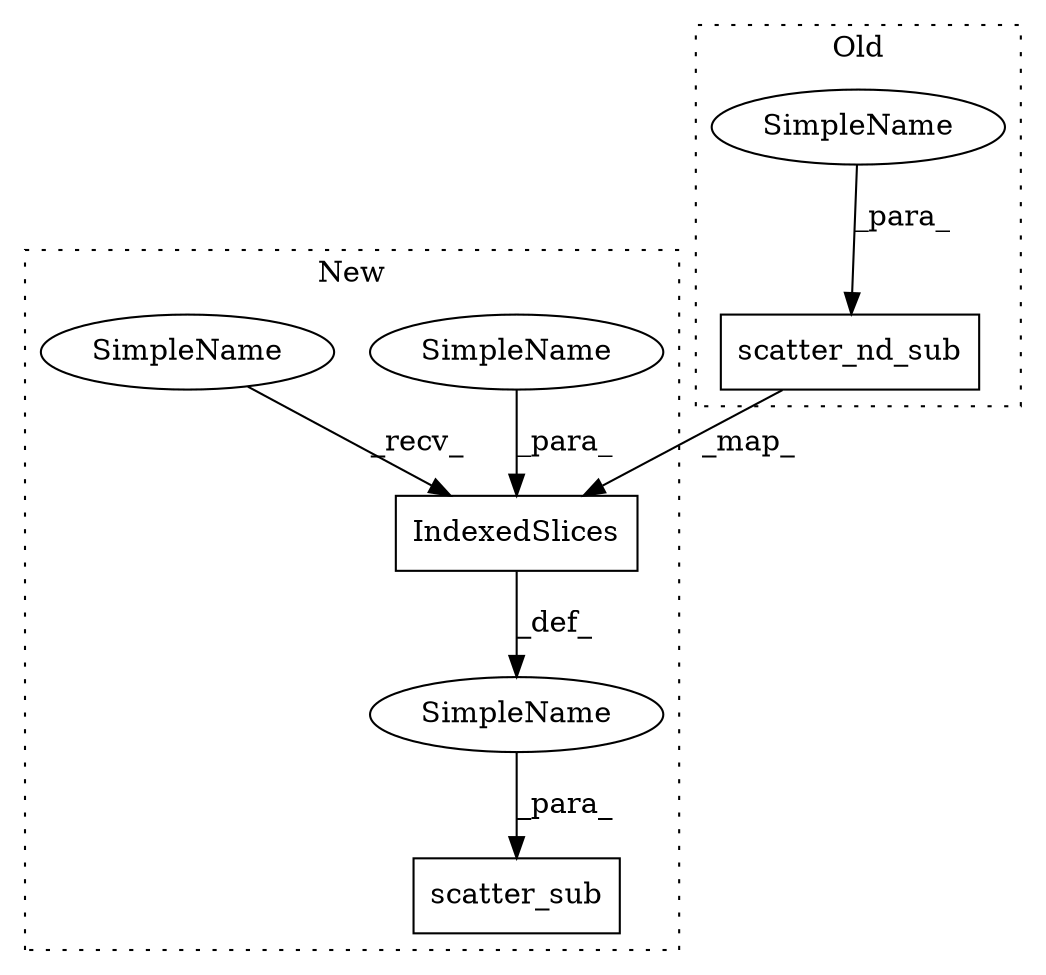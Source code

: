 digraph G {
subgraph cluster0 {
1 [label="scatter_nd_sub" a="32" s="1982,2057" l="15,1" shape="box"];
4 [label="SimpleName" a="42" s="" l="" shape="ellipse"];
label = "Old";
style="dotted";
}
subgraph cluster1 {
2 [label="IndexedSlices" a="32" s="2030,2104" l="14,1" shape="box"];
3 [label="scatter_sub" a="32" s="2007,2105" l="12,1" shape="box"];
5 [label="SimpleName" a="42" s="" l="" shape="ellipse"];
6 [label="SimpleName" a="42" s="" l="" shape="ellipse"];
7 [label="SimpleName" a="42" s="2019" l="10" shape="ellipse"];
label = "New";
style="dotted";
}
1 -> 2 [label="_map_"];
2 -> 6 [label="_def_"];
4 -> 1 [label="_para_"];
5 -> 2 [label="_para_"];
6 -> 3 [label="_para_"];
7 -> 2 [label="_recv_"];
}